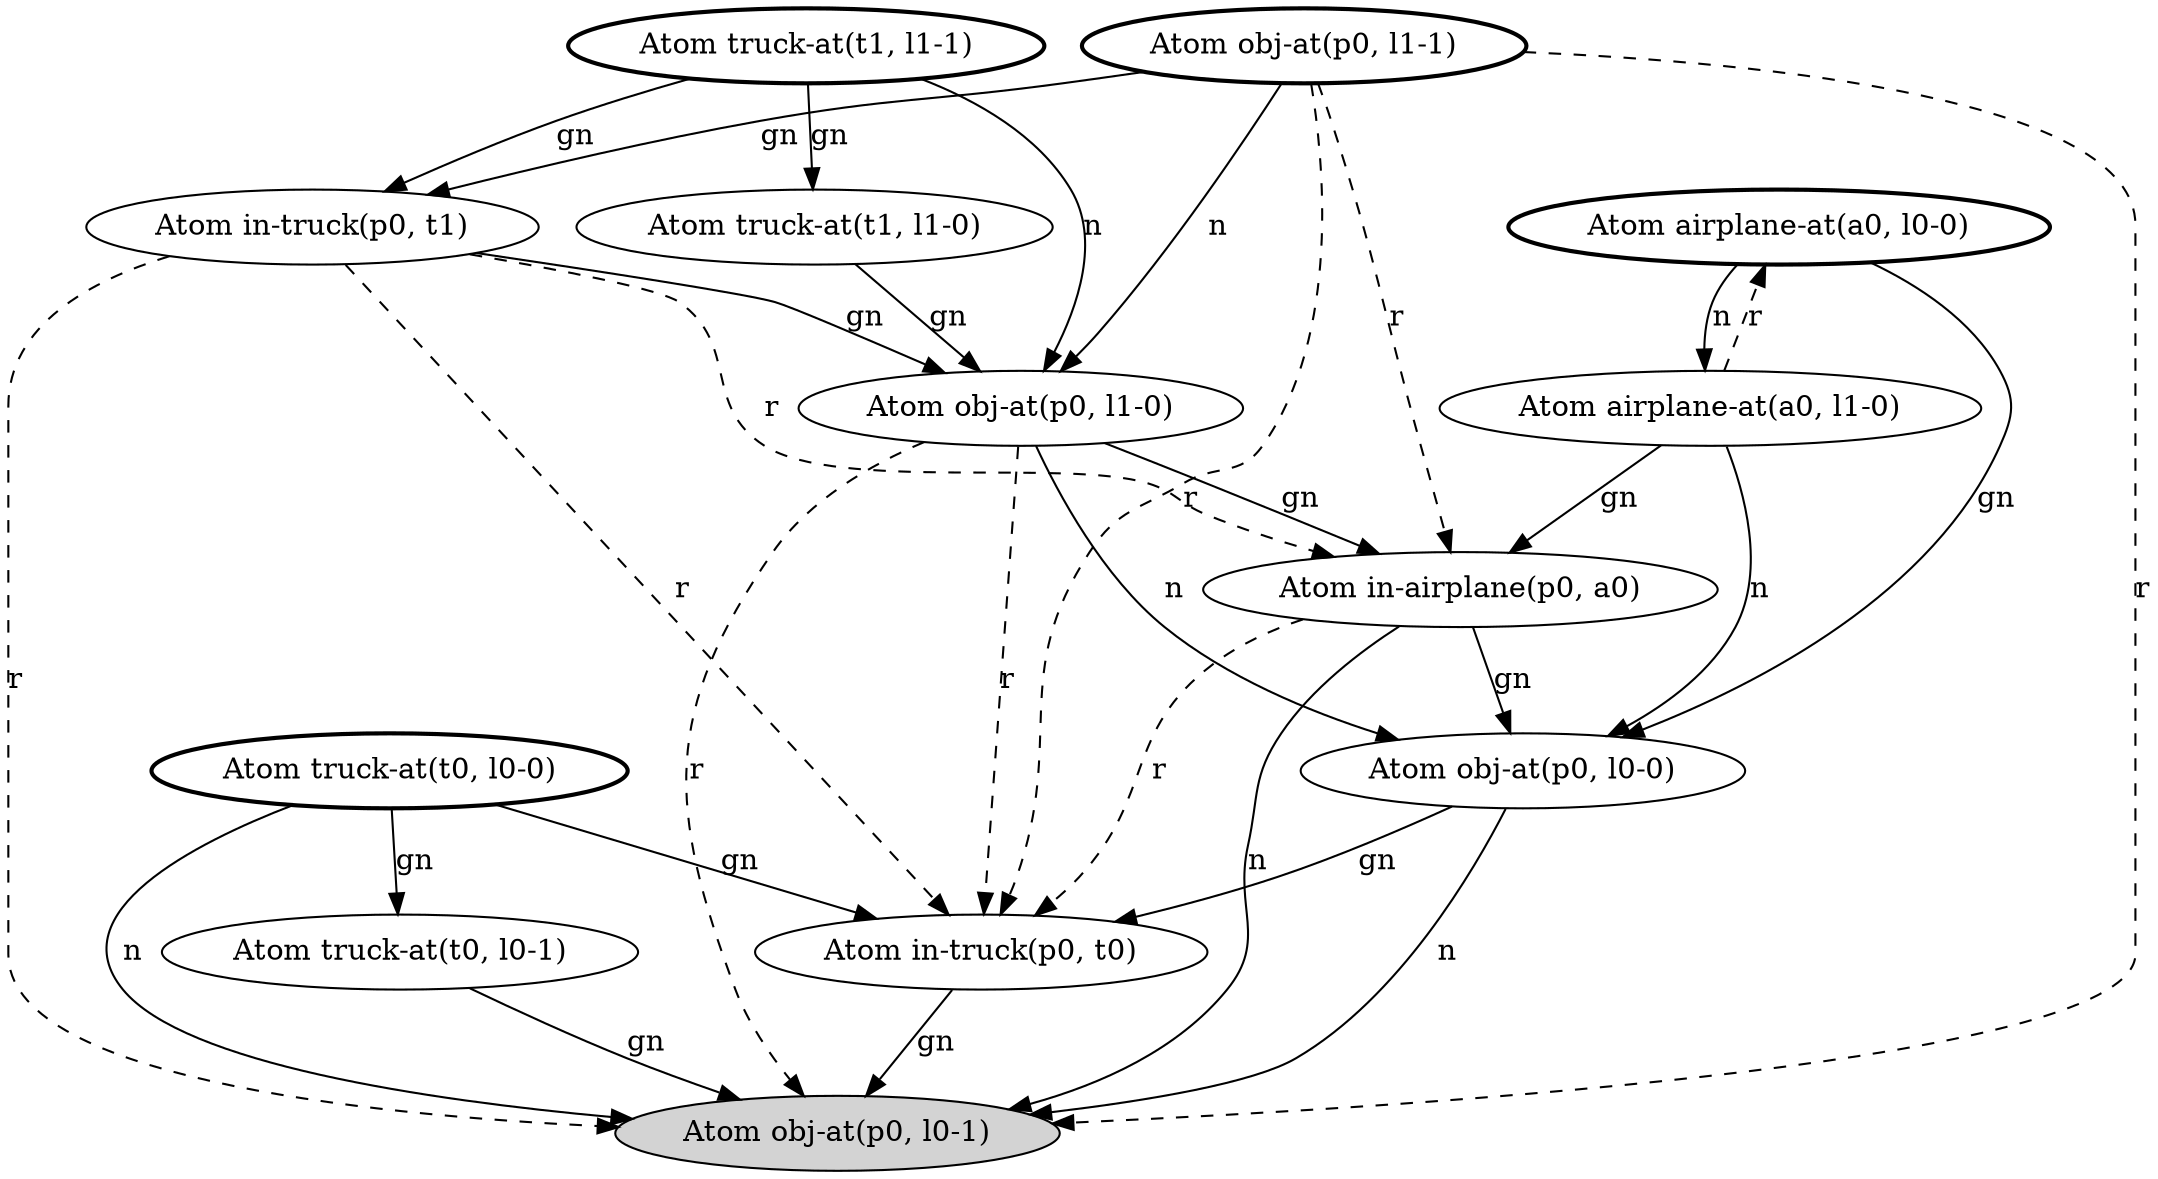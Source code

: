 digraph G {
  lm0 [label="Atom obj-at(p0, l0-1)", style=filled];
  lm1 [label="Atom truck-at(t1, l1-0)"];
      lm1 -> lm11 [label="gn"];
  lm2 [label="Atom truck-at(t1, l1-1)", style=bold];
      lm2 -> lm11 [label="n"];
      lm2 -> lm1 [label="gn"];
      lm2 -> lm9 [label="gn"];
  lm3 [label="Atom truck-at(t0, l0-0)", style=bold];
      lm3 -> lm0 [label="n"];
      lm3 -> lm4 [label="gn"];
      lm3 -> lm8 [label="gn"];
  lm4 [label="Atom truck-at(t0, l0-1)"];
      lm4 -> lm0 [label="gn"];
  lm5 [label="Atom airplane-at(a0, l0-0)", style=bold];
      lm5 -> lm10 [label="gn"];
      lm5 -> lm6 [label="n"];
  lm6 [label="Atom airplane-at(a0, l1-0)"];
      lm6 -> lm5 [label="r", style=dashed];
      lm6 -> lm7 [label="gn"];
      lm6 -> lm10 [label="n"];
  lm7 [label="Atom in-airplane(p0, a0)"];
      lm7 -> lm8 [label="r", style=dashed];
      lm7 -> lm10 [label="gn"];
      lm7 -> lm0 [label="n"];
  lm8 [label="Atom in-truck(p0, t0)"];
      lm8 -> lm0 [label="gn"];
  lm9 [label="Atom in-truck(p0, t1)"];
      lm9 -> lm8 [label="r", style=dashed];
      lm9 -> lm11 [label="gn"];
      lm9 -> lm7 [label="r", style=dashed];
      lm9 -> lm0 [label="r", style=dashed];
  lm10 [label="Atom obj-at(p0, l0-0)"];
      lm10 -> lm0 [label="n"];
      lm10 -> lm8 [label="gn"];
  lm11 [label="Atom obj-at(p0, l1-0)"];
      lm11 -> lm8 [label="r", style=dashed];
      lm11 -> lm0 [label="r", style=dashed];
      lm11 -> lm7 [label="gn"];
      lm11 -> lm10 [label="n"];
  lm12 [label="Atom obj-at(p0, l1-1)", style=bold];
      lm12 -> lm8 [label="r", style=dashed];
      lm12 -> lm7 [label="r", style=dashed];
      lm12 -> lm0 [label="r", style=dashed];
      lm12 -> lm9 [label="gn"];
      lm12 -> lm11 [label="n"];
}
